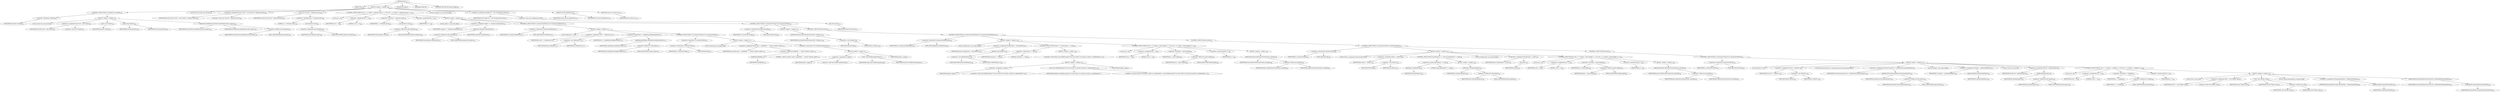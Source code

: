digraph "list" {  
"446" [label = <(METHOD,list)<SUB>260</SUB>> ]
"58" [label = <(PARAM,this)<SUB>260</SUB>> ]
"447" [label = <(BLOCK,&lt;empty&gt;,&lt;empty&gt;)<SUB>260</SUB>> ]
"448" [label = <(CONTROL_STRUCTURE,if (!checked),if (!checked))<SUB>261</SUB>> ]
"449" [label = <(&lt;operator&gt;.logicalNot,!checked)<SUB>261</SUB>> ]
"450" [label = <(IDENTIFIER,checked,!checked)<SUB>261</SUB>> ]
"451" [label = <(BLOCK,&lt;empty&gt;,&lt;empty&gt;)<SUB>261</SUB>> ]
"56" [label = <(LOCAL,Stack stk: java.util.Stack)> ]
"452" [label = <(&lt;operator&gt;.assignment,Stack stk = new Stack())<SUB>263</SUB>> ]
"453" [label = <(IDENTIFIER,stk,Stack stk = new Stack())<SUB>263</SUB>> ]
"454" [label = <(&lt;operator&gt;.alloc,new Stack())<SUB>263</SUB>> ]
"455" [label = <(&lt;init&gt;,new Stack())<SUB>263</SUB>> ]
"55" [label = <(IDENTIFIER,stk,new Stack())<SUB>263</SUB>> ]
"456" [label = <(push,stk.push(this))<SUB>264</SUB>> ]
"457" [label = <(IDENTIFIER,stk,stk.push(this))<SUB>264</SUB>> ]
"57" [label = <(IDENTIFIER,this,stk.push(this))<SUB>264</SUB>> ]
"458" [label = <(dieOnCircularReference,dieOnCircularReference(stk, project))<SUB>265</SUB>> ]
"59" [label = <(IDENTIFIER,this,dieOnCircularReference(stk, project))<SUB>265</SUB>> ]
"459" [label = <(IDENTIFIER,stk,dieOnCircularReference(stk, project))<SUB>265</SUB>> ]
"460" [label = <(&lt;operator&gt;.fieldAccess,this.project)<SUB>265</SUB>> ]
"461" [label = <(IDENTIFIER,this,dieOnCircularReference(stk, project))<SUB>265</SUB>> ]
"462" [label = <(FIELD_IDENTIFIER,project,project)<SUB>265</SUB>> ]
"61" [label = <(LOCAL,Vector result: java.util.Vector)> ]
"463" [label = <(&lt;operator&gt;.assignment,Vector result = new Vector(2 * elements.size()))<SUB>268</SUB>> ]
"464" [label = <(IDENTIFIER,result,Vector result = new Vector(2 * elements.size()))<SUB>268</SUB>> ]
"465" [label = <(&lt;operator&gt;.alloc,new Vector(2 * elements.size()))<SUB>268</SUB>> ]
"466" [label = <(&lt;init&gt;,new Vector(2 * elements.size()))<SUB>268</SUB>> ]
"60" [label = <(IDENTIFIER,result,new Vector(2 * elements.size()))<SUB>268</SUB>> ]
"467" [label = <(&lt;operator&gt;.multiplication,2 * elements.size())<SUB>268</SUB>> ]
"468" [label = <(LITERAL,2,2 * elements.size())<SUB>268</SUB>> ]
"469" [label = <(size,elements.size())<SUB>268</SUB>> ]
"470" [label = <(&lt;operator&gt;.fieldAccess,this.elements)<SUB>268</SUB>> ]
"471" [label = <(IDENTIFIER,this,elements.size())<SUB>268</SUB>> ]
"472" [label = <(FIELD_IDENTIFIER,elements,elements)<SUB>268</SUB>> ]
"473" [label = <(CONTROL_STRUCTURE,for (int i = 0; Some(i &lt; elements.size()); i++),for (int i = 0; Some(i &lt; elements.size()); i++))<SUB>269</SUB>> ]
"474" [label = <(LOCAL,int i: int)> ]
"475" [label = <(&lt;operator&gt;.assignment,int i = 0)<SUB>269</SUB>> ]
"476" [label = <(IDENTIFIER,i,int i = 0)<SUB>269</SUB>> ]
"477" [label = <(LITERAL,0,int i = 0)<SUB>269</SUB>> ]
"478" [label = <(&lt;operator&gt;.lessThan,i &lt; elements.size())<SUB>269</SUB>> ]
"479" [label = <(IDENTIFIER,i,i &lt; elements.size())<SUB>269</SUB>> ]
"480" [label = <(size,elements.size())<SUB>269</SUB>> ]
"481" [label = <(&lt;operator&gt;.fieldAccess,this.elements)<SUB>269</SUB>> ]
"482" [label = <(IDENTIFIER,this,elements.size())<SUB>269</SUB>> ]
"483" [label = <(FIELD_IDENTIFIER,elements,elements)<SUB>269</SUB>> ]
"484" [label = <(&lt;operator&gt;.postIncrement,i++)<SUB>269</SUB>> ]
"485" [label = <(IDENTIFIER,i,i++)<SUB>269</SUB>> ]
"486" [label = <(BLOCK,&lt;empty&gt;,&lt;empty&gt;)<SUB>269</SUB>> ]
"487" [label = <(LOCAL,Object o: java.lang.Object)> ]
"488" [label = <(&lt;operator&gt;.assignment,Object o = elements.elementAt(i))<SUB>270</SUB>> ]
"489" [label = <(IDENTIFIER,o,Object o = elements.elementAt(i))<SUB>270</SUB>> ]
"490" [label = <(elementAt,elements.elementAt(i))<SUB>270</SUB>> ]
"491" [label = <(&lt;operator&gt;.fieldAccess,this.elements)<SUB>270</SUB>> ]
"492" [label = <(IDENTIFIER,this,elements.elementAt(i))<SUB>270</SUB>> ]
"493" [label = <(FIELD_IDENTIFIER,elements,elements)<SUB>270</SUB>> ]
"494" [label = <(IDENTIFIER,i,elements.elementAt(i))<SUB>270</SUB>> ]
"495" [label = <(CONTROL_STRUCTURE,if (o instanceof Reference),if (o instanceof Reference))<SUB>271</SUB>> ]
"496" [label = <(&lt;operator&gt;.instanceOf,o instanceof Reference)<SUB>271</SUB>> ]
"497" [label = <(IDENTIFIER,o,o instanceof Reference)<SUB>271</SUB>> ]
"498" [label = <(TYPE_REF,Reference,Reference)<SUB>271</SUB>> ]
"499" [label = <(BLOCK,&lt;empty&gt;,&lt;empty&gt;)<SUB>271</SUB>> ]
"500" [label = <(LOCAL,Reference r: ANY)> ]
"501" [label = <(&lt;operator&gt;.assignment,ANY r = (Reference) o)<SUB>272</SUB>> ]
"502" [label = <(IDENTIFIER,r,ANY r = (Reference) o)<SUB>272</SUB>> ]
"503" [label = <(&lt;operator&gt;.cast,(Reference) o)<SUB>272</SUB>> ]
"504" [label = <(TYPE_REF,Reference,Reference)<SUB>272</SUB>> ]
"505" [label = <(IDENTIFIER,o,(Reference) o)<SUB>272</SUB>> ]
"506" [label = <(&lt;operator&gt;.assignment,o = getReferencedObject(project))<SUB>273</SUB>> ]
"507" [label = <(IDENTIFIER,o,o = getReferencedObject(project))<SUB>273</SUB>> ]
"508" [label = <(getReferencedObject,getReferencedObject(project))<SUB>273</SUB>> ]
"509" [label = <(IDENTIFIER,r,getReferencedObject(project))<SUB>273</SUB>> ]
"510" [label = <(&lt;operator&gt;.fieldAccess,this.project)<SUB>273</SUB>> ]
"511" [label = <(IDENTIFIER,this,getReferencedObject(project))<SUB>273</SUB>> ]
"512" [label = <(FIELD_IDENTIFIER,project,project)<SUB>273</SUB>> ]
"513" [label = <(CONTROL_STRUCTURE,if (!(o instanceof Path)),if (!(o instanceof Path)))<SUB>275</SUB>> ]
"514" [label = <(&lt;operator&gt;.logicalNot,!(o instanceof Path))<SUB>275</SUB>> ]
"515" [label = <(&lt;operator&gt;.instanceOf,o instanceof Path)<SUB>275</SUB>> ]
"516" [label = <(IDENTIFIER,o,o instanceof Path)<SUB>275</SUB>> ]
"517" [label = <(TYPE_REF,Path,Path)<SUB>275</SUB>> ]
"518" [label = <(BLOCK,&lt;empty&gt;,&lt;empty&gt;)<SUB>275</SUB>> ]
"519" [label = <(LOCAL,String msg: java.lang.String)> ]
"520" [label = <(&lt;operator&gt;.assignment,String msg = r.getRefId() + &quot; doesn\'t denote a path&quot;)<SUB>276</SUB>> ]
"521" [label = <(IDENTIFIER,msg,String msg = r.getRefId() + &quot; doesn\'t denote a path&quot;)<SUB>276</SUB>> ]
"522" [label = <(&lt;operator&gt;.addition,r.getRefId() + &quot; doesn\'t denote a path&quot;)<SUB>276</SUB>> ]
"523" [label = <(getRefId,getRefId())<SUB>276</SUB>> ]
"524" [label = <(IDENTIFIER,r,getRefId())<SUB>276</SUB>> ]
"525" [label = <(LITERAL,&quot; doesn\'t denote a path&quot;,r.getRefId() + &quot; doesn\'t denote a path&quot;)<SUB>276</SUB>> ]
"526" [label = <(&lt;operator&gt;.throw,throw new BuildException(msg);)<SUB>277</SUB>> ]
"527" [label = <(BLOCK,&lt;empty&gt;,&lt;empty&gt;)<SUB>277</SUB>> ]
"528" [label = <(&lt;operator&gt;.assignment,&lt;empty&gt;)> ]
"529" [label = <(IDENTIFIER,$obj7,&lt;empty&gt;)> ]
"530" [label = <(&lt;operator&gt;.alloc,new BuildException(msg))<SUB>277</SUB>> ]
"531" [label = <(&lt;init&gt;,new BuildException(msg))<SUB>277</SUB>> ]
"532" [label = <(IDENTIFIER,$obj7,new BuildException(msg))> ]
"533" [label = <(IDENTIFIER,msg,new BuildException(msg))<SUB>277</SUB>> ]
"534" [label = <(IDENTIFIER,$obj7,&lt;empty&gt;)> ]
"535" [label = <(CONTROL_STRUCTURE,if (o instanceof String),if (o instanceof String))<SUB>281</SUB>> ]
"536" [label = <(&lt;operator&gt;.instanceOf,o instanceof String)<SUB>281</SUB>> ]
"537" [label = <(IDENTIFIER,o,o instanceof String)<SUB>281</SUB>> ]
"538" [label = <(TYPE_REF,String,String)<SUB>281</SUB>> ]
"539" [label = <(BLOCK,&lt;empty&gt;,&lt;empty&gt;)<SUB>281</SUB>> ]
"540" [label = <(addUnlessPresent,addUnlessPresent(result, (String) o))<SUB>283</SUB>> ]
"541" [label = <(IDENTIFIER,result,addUnlessPresent(result, (String) o))<SUB>283</SUB>> ]
"542" [label = <(&lt;operator&gt;.cast,(String) o)<SUB>283</SUB>> ]
"543" [label = <(TYPE_REF,String,String)<SUB>283</SUB>> ]
"544" [label = <(IDENTIFIER,o,(String) o)<SUB>283</SUB>> ]
"545" [label = <(CONTROL_STRUCTURE,else,else)<SUB>284</SUB>> ]
"546" [label = <(CONTROL_STRUCTURE,if (o instanceof PathElement),if (o instanceof PathElement))<SUB>284</SUB>> ]
"547" [label = <(&lt;operator&gt;.instanceOf,o instanceof PathElement)<SUB>284</SUB>> ]
"548" [label = <(IDENTIFIER,o,o instanceof PathElement)<SUB>284</SUB>> ]
"549" [label = <(TYPE_REF,PathElement,PathElement)<SUB>284</SUB>> ]
"550" [label = <(BLOCK,&lt;empty&gt;,&lt;empty&gt;)<SUB>284</SUB>> ]
"551" [label = <(LOCAL,String[] parts: java.lang.String[])> ]
"552" [label = <(&lt;operator&gt;.assignment,String[] parts = this.getParts())<SUB>285</SUB>> ]
"553" [label = <(IDENTIFIER,parts,String[] parts = this.getParts())<SUB>285</SUB>> ]
"554" [label = <(getParts,this.getParts())<SUB>285</SUB>> ]
"555" [label = <(&lt;operator&gt;.cast,(PathElement) o)<SUB>285</SUB>> ]
"556" [label = <(TYPE_REF,PathElement,PathElement)<SUB>285</SUB>> ]
"557" [label = <(IDENTIFIER,o,(PathElement) o)<SUB>285</SUB>> ]
"558" [label = <(CONTROL_STRUCTURE,if (parts == null),if (parts == null))<SUB>286</SUB>> ]
"559" [label = <(&lt;operator&gt;.equals,parts == null)<SUB>286</SUB>> ]
"560" [label = <(IDENTIFIER,parts,parts == null)<SUB>286</SUB>> ]
"561" [label = <(LITERAL,null,parts == null)<SUB>286</SUB>> ]
"562" [label = <(BLOCK,&lt;empty&gt;,&lt;empty&gt;)<SUB>286</SUB>> ]
"563" [label = <(&lt;operator&gt;.throw,throw new BuildException(&quot;You must either set location or path on &lt;pathelement&gt;&quot;);)<SUB>287</SUB>> ]
"564" [label = <(BLOCK,&lt;empty&gt;,&lt;empty&gt;)<SUB>287</SUB>> ]
"565" [label = <(&lt;operator&gt;.assignment,&lt;empty&gt;)> ]
"566" [label = <(IDENTIFIER,$obj8,&lt;empty&gt;)> ]
"567" [label = <(&lt;operator&gt;.alloc,new BuildException(&quot;You must either set location or path on &lt;pathelement&gt;&quot;))<SUB>287</SUB>> ]
"568" [label = <(&lt;init&gt;,new BuildException(&quot;You must either set location or path on &lt;pathelement&gt;&quot;))<SUB>287</SUB>> ]
"569" [label = <(IDENTIFIER,$obj8,new BuildException(&quot;You must either set location or path on &lt;pathelement&gt;&quot;))> ]
"570" [label = <(LITERAL,&quot;You must either set location or path on &lt;pathelement&gt;&quot;,new BuildException(&quot;You must either set location or path on &lt;pathelement&gt;&quot;))<SUB>287</SUB>> ]
"571" [label = <(IDENTIFIER,$obj8,&lt;empty&gt;)> ]
"572" [label = <(CONTROL_STRUCTURE,for (int j = 0; Some(j &lt; parts.length); j++),for (int j = 0; Some(j &lt; parts.length); j++))<SUB>289</SUB>> ]
"573" [label = <(LOCAL,int j: int)> ]
"574" [label = <(&lt;operator&gt;.assignment,int j = 0)<SUB>289</SUB>> ]
"575" [label = <(IDENTIFIER,j,int j = 0)<SUB>289</SUB>> ]
"576" [label = <(LITERAL,0,int j = 0)<SUB>289</SUB>> ]
"577" [label = <(&lt;operator&gt;.lessThan,j &lt; parts.length)<SUB>289</SUB>> ]
"578" [label = <(IDENTIFIER,j,j &lt; parts.length)<SUB>289</SUB>> ]
"579" [label = <(&lt;operator&gt;.fieldAccess,parts.length)<SUB>289</SUB>> ]
"580" [label = <(IDENTIFIER,parts,j &lt; parts.length)<SUB>289</SUB>> ]
"581" [label = <(FIELD_IDENTIFIER,length,length)<SUB>289</SUB>> ]
"582" [label = <(&lt;operator&gt;.postIncrement,j++)<SUB>289</SUB>> ]
"583" [label = <(IDENTIFIER,j,j++)<SUB>289</SUB>> ]
"584" [label = <(BLOCK,&lt;empty&gt;,&lt;empty&gt;)<SUB>289</SUB>> ]
"585" [label = <(addUnlessPresent,addUnlessPresent(result, parts[j]))<SUB>290</SUB>> ]
"586" [label = <(IDENTIFIER,result,addUnlessPresent(result, parts[j]))<SUB>290</SUB>> ]
"587" [label = <(&lt;operator&gt;.indexAccess,parts[j])<SUB>290</SUB>> ]
"588" [label = <(IDENTIFIER,parts,addUnlessPresent(result, parts[j]))<SUB>290</SUB>> ]
"589" [label = <(IDENTIFIER,j,addUnlessPresent(result, parts[j]))<SUB>290</SUB>> ]
"590" [label = <(CONTROL_STRUCTURE,else,else)<SUB>292</SUB>> ]
"591" [label = <(CONTROL_STRUCTURE,if (o instanceof Path),if (o instanceof Path))<SUB>292</SUB>> ]
"592" [label = <(&lt;operator&gt;.instanceOf,o instanceof Path)<SUB>292</SUB>> ]
"593" [label = <(IDENTIFIER,o,o instanceof Path)<SUB>292</SUB>> ]
"594" [label = <(TYPE_REF,Path,Path)<SUB>292</SUB>> ]
"595" [label = <(BLOCK,&lt;empty&gt;,&lt;empty&gt;)<SUB>292</SUB>> ]
"596" [label = <(LOCAL,Path p: org.apache.tools.ant.types.Path)> ]
"597" [label = <(&lt;operator&gt;.assignment,Path p = (Path) o)<SUB>293</SUB>> ]
"598" [label = <(IDENTIFIER,p,Path p = (Path) o)<SUB>293</SUB>> ]
"599" [label = <(&lt;operator&gt;.cast,(Path) o)<SUB>293</SUB>> ]
"600" [label = <(TYPE_REF,Path,Path)<SUB>293</SUB>> ]
"601" [label = <(IDENTIFIER,o,(Path) o)<SUB>293</SUB>> ]
"602" [label = <(CONTROL_STRUCTURE,if (p.getProject() == null),if (p.getProject() == null))<SUB>294</SUB>> ]
"603" [label = <(&lt;operator&gt;.equals,p.getProject() == null)<SUB>294</SUB>> ]
"604" [label = <(getProject,p.getProject())<SUB>294</SUB>> ]
"605" [label = <(IDENTIFIER,p,p.getProject())<SUB>294</SUB>> ]
"606" [label = <(LITERAL,null,p.getProject() == null)<SUB>294</SUB>> ]
"607" [label = <(BLOCK,&lt;empty&gt;,&lt;empty&gt;)<SUB>294</SUB>> ]
"608" [label = <(setProject,setProject(project))<SUB>295</SUB>> ]
"609" [label = <(IDENTIFIER,p,setProject(project))<SUB>295</SUB>> ]
"610" [label = <(&lt;operator&gt;.fieldAccess,this.project)<SUB>295</SUB>> ]
"611" [label = <(IDENTIFIER,this,setProject(project))<SUB>295</SUB>> ]
"612" [label = <(FIELD_IDENTIFIER,project,project)<SUB>295</SUB>> ]
"613" [label = <(LOCAL,String[] parts: java.lang.String[])> ]
"614" [label = <(&lt;operator&gt;.assignment,String[] parts = p.list())<SUB>297</SUB>> ]
"615" [label = <(IDENTIFIER,parts,String[] parts = p.list())<SUB>297</SUB>> ]
"616" [label = <(list,p.list())<SUB>297</SUB>> ]
"617" [label = <(IDENTIFIER,p,p.list())<SUB>297</SUB>> ]
"618" [label = <(CONTROL_STRUCTURE,for (int j = 0; Some(j &lt; parts.length); j++),for (int j = 0; Some(j &lt; parts.length); j++))<SUB>298</SUB>> ]
"619" [label = <(LOCAL,int j: int)> ]
"620" [label = <(&lt;operator&gt;.assignment,int j = 0)<SUB>298</SUB>> ]
"621" [label = <(IDENTIFIER,j,int j = 0)<SUB>298</SUB>> ]
"622" [label = <(LITERAL,0,int j = 0)<SUB>298</SUB>> ]
"623" [label = <(&lt;operator&gt;.lessThan,j &lt; parts.length)<SUB>298</SUB>> ]
"624" [label = <(IDENTIFIER,j,j &lt; parts.length)<SUB>298</SUB>> ]
"625" [label = <(&lt;operator&gt;.fieldAccess,parts.length)<SUB>298</SUB>> ]
"626" [label = <(IDENTIFIER,parts,j &lt; parts.length)<SUB>298</SUB>> ]
"627" [label = <(FIELD_IDENTIFIER,length,length)<SUB>298</SUB>> ]
"628" [label = <(&lt;operator&gt;.postIncrement,j++)<SUB>298</SUB>> ]
"629" [label = <(IDENTIFIER,j,j++)<SUB>298</SUB>> ]
"630" [label = <(BLOCK,&lt;empty&gt;,&lt;empty&gt;)<SUB>298</SUB>> ]
"631" [label = <(addUnlessPresent,addUnlessPresent(result, parts[j]))<SUB>299</SUB>> ]
"632" [label = <(IDENTIFIER,result,addUnlessPresent(result, parts[j]))<SUB>299</SUB>> ]
"633" [label = <(&lt;operator&gt;.indexAccess,parts[j])<SUB>299</SUB>> ]
"634" [label = <(IDENTIFIER,parts,addUnlessPresent(result, parts[j]))<SUB>299</SUB>> ]
"635" [label = <(IDENTIFIER,j,addUnlessPresent(result, parts[j]))<SUB>299</SUB>> ]
"636" [label = <(CONTROL_STRUCTURE,else,else)<SUB>301</SUB>> ]
"637" [label = <(CONTROL_STRUCTURE,if (o instanceof FileSet),if (o instanceof FileSet))<SUB>301</SUB>> ]
"638" [label = <(&lt;operator&gt;.instanceOf,o instanceof FileSet)<SUB>301</SUB>> ]
"639" [label = <(IDENTIFIER,o,o instanceof FileSet)<SUB>301</SUB>> ]
"640" [label = <(TYPE_REF,FileSet,FileSet)<SUB>301</SUB>> ]
"641" [label = <(BLOCK,&lt;empty&gt;,&lt;empty&gt;)<SUB>301</SUB>> ]
"642" [label = <(LOCAL,FileSet fs: ANY)> ]
"643" [label = <(&lt;operator&gt;.assignment,ANY fs = (FileSet) o)<SUB>302</SUB>> ]
"644" [label = <(IDENTIFIER,fs,ANY fs = (FileSet) o)<SUB>302</SUB>> ]
"645" [label = <(&lt;operator&gt;.cast,(FileSet) o)<SUB>302</SUB>> ]
"646" [label = <(TYPE_REF,FileSet,FileSet)<SUB>302</SUB>> ]
"647" [label = <(IDENTIFIER,o,(FileSet) o)<SUB>302</SUB>> ]
"648" [label = <(LOCAL,DirectoryScanner ds: org.apache.tools.ant.DirectoryScanner)> ]
"649" [label = <(&lt;operator&gt;.assignment,DirectoryScanner ds = getDirectoryScanner(project))<SUB>303</SUB>> ]
"650" [label = <(IDENTIFIER,ds,DirectoryScanner ds = getDirectoryScanner(project))<SUB>303</SUB>> ]
"651" [label = <(getDirectoryScanner,getDirectoryScanner(project))<SUB>303</SUB>> ]
"652" [label = <(IDENTIFIER,fs,getDirectoryScanner(project))<SUB>303</SUB>> ]
"653" [label = <(&lt;operator&gt;.fieldAccess,this.project)<SUB>303</SUB>> ]
"654" [label = <(IDENTIFIER,this,getDirectoryScanner(project))<SUB>303</SUB>> ]
"655" [label = <(FIELD_IDENTIFIER,project,project)<SUB>303</SUB>> ]
"656" [label = <(LOCAL,String[] s: java.lang.String[])> ]
"657" [label = <(&lt;operator&gt;.assignment,String[] s = getIncludedFiles())<SUB>304</SUB>> ]
"658" [label = <(IDENTIFIER,s,String[] s = getIncludedFiles())<SUB>304</SUB>> ]
"659" [label = <(getIncludedFiles,getIncludedFiles())<SUB>304</SUB>> ]
"660" [label = <(IDENTIFIER,ds,getIncludedFiles())<SUB>304</SUB>> ]
"661" [label = <(LOCAL,File dir: java.io.File)> ]
"662" [label = <(&lt;operator&gt;.assignment,File dir = getDir(project))<SUB>305</SUB>> ]
"663" [label = <(IDENTIFIER,dir,File dir = getDir(project))<SUB>305</SUB>> ]
"664" [label = <(getDir,getDir(project))<SUB>305</SUB>> ]
"665" [label = <(IDENTIFIER,fs,getDir(project))<SUB>305</SUB>> ]
"666" [label = <(&lt;operator&gt;.fieldAccess,this.project)<SUB>305</SUB>> ]
"667" [label = <(IDENTIFIER,this,getDir(project))<SUB>305</SUB>> ]
"668" [label = <(FIELD_IDENTIFIER,project,project)<SUB>305</SUB>> ]
"669" [label = <(CONTROL_STRUCTURE,for (int j = 0; Some(j &lt; s.length); j++),for (int j = 0; Some(j &lt; s.length); j++))<SUB>306</SUB>> ]
"670" [label = <(LOCAL,int j: int)> ]
"671" [label = <(&lt;operator&gt;.assignment,int j = 0)<SUB>306</SUB>> ]
"672" [label = <(IDENTIFIER,j,int j = 0)<SUB>306</SUB>> ]
"673" [label = <(LITERAL,0,int j = 0)<SUB>306</SUB>> ]
"674" [label = <(&lt;operator&gt;.lessThan,j &lt; s.length)<SUB>306</SUB>> ]
"675" [label = <(IDENTIFIER,j,j &lt; s.length)<SUB>306</SUB>> ]
"676" [label = <(&lt;operator&gt;.fieldAccess,s.length)<SUB>306</SUB>> ]
"677" [label = <(IDENTIFIER,s,j &lt; s.length)<SUB>306</SUB>> ]
"678" [label = <(FIELD_IDENTIFIER,length,length)<SUB>306</SUB>> ]
"679" [label = <(&lt;operator&gt;.postIncrement,j++)<SUB>306</SUB>> ]
"680" [label = <(IDENTIFIER,j,j++)<SUB>306</SUB>> ]
"681" [label = <(BLOCK,&lt;empty&gt;,&lt;empty&gt;)<SUB>306</SUB>> ]
"63" [label = <(LOCAL,File f: java.io.File)> ]
"682" [label = <(&lt;operator&gt;.assignment,File f = new File(dir, s[j]))<SUB>307</SUB>> ]
"683" [label = <(IDENTIFIER,f,File f = new File(dir, s[j]))<SUB>307</SUB>> ]
"684" [label = <(&lt;operator&gt;.alloc,new File(dir, s[j]))<SUB>307</SUB>> ]
"685" [label = <(&lt;init&gt;,new File(dir, s[j]))<SUB>307</SUB>> ]
"62" [label = <(IDENTIFIER,f,new File(dir, s[j]))<SUB>307</SUB>> ]
"686" [label = <(IDENTIFIER,dir,new File(dir, s[j]))<SUB>307</SUB>> ]
"687" [label = <(&lt;operator&gt;.indexAccess,s[j])<SUB>307</SUB>> ]
"688" [label = <(IDENTIFIER,s,new File(dir, s[j]))<SUB>307</SUB>> ]
"689" [label = <(IDENTIFIER,j,new File(dir, s[j]))<SUB>307</SUB>> ]
"690" [label = <(LOCAL,String absolutePath: java.lang.String)> ]
"691" [label = <(&lt;operator&gt;.assignment,String absolutePath = f.getAbsolutePath())<SUB>308</SUB>> ]
"692" [label = <(IDENTIFIER,absolutePath,String absolutePath = f.getAbsolutePath())<SUB>308</SUB>> ]
"693" [label = <(getAbsolutePath,f.getAbsolutePath())<SUB>308</SUB>> ]
"694" [label = <(IDENTIFIER,f,f.getAbsolutePath())<SUB>308</SUB>> ]
"695" [label = <(addUnlessPresent,addUnlessPresent(result, translateFile(absolutePath)))<SUB>309</SUB>> ]
"696" [label = <(IDENTIFIER,result,addUnlessPresent(result, translateFile(absolutePath)))<SUB>309</SUB>> ]
"697" [label = <(translateFile,translateFile(absolutePath))<SUB>309</SUB>> ]
"698" [label = <(IDENTIFIER,absolutePath,translateFile(absolutePath))<SUB>309</SUB>> ]
"699" [label = <(LOCAL,String[] res: java.lang.String[])> ]
"700" [label = <(&lt;operator&gt;.assignment,String[] res = new String[result.size()])<SUB>313</SUB>> ]
"701" [label = <(IDENTIFIER,res,String[] res = new String[result.size()])<SUB>313</SUB>> ]
"702" [label = <(&lt;operator&gt;.alloc,new String[result.size()])> ]
"703" [label = <(size,result.size())<SUB>313</SUB>> ]
"704" [label = <(IDENTIFIER,result,result.size())<SUB>313</SUB>> ]
"705" [label = <(copyInto,result.copyInto(res))<SUB>314</SUB>> ]
"706" [label = <(IDENTIFIER,result,result.copyInto(res))<SUB>314</SUB>> ]
"707" [label = <(IDENTIFIER,res,result.copyInto(res))<SUB>314</SUB>> ]
"708" [label = <(RETURN,return res;,return res;)<SUB>315</SUB>> ]
"709" [label = <(IDENTIFIER,res,return res;)<SUB>315</SUB>> ]
"710" [label = <(MODIFIER,PUBLIC)> ]
"711" [label = <(MODIFIER,VIRTUAL)> ]
"712" [label = <(METHOD_RETURN,java.lang.String[])<SUB>260</SUB>> ]
  "446" -> "58" 
  "446" -> "447" 
  "446" -> "710" 
  "446" -> "711" 
  "446" -> "712" 
  "447" -> "448" 
  "447" -> "61" 
  "447" -> "463" 
  "447" -> "466" 
  "447" -> "473" 
  "447" -> "699" 
  "447" -> "700" 
  "447" -> "705" 
  "447" -> "708" 
  "448" -> "449" 
  "448" -> "451" 
  "449" -> "450" 
  "451" -> "56" 
  "451" -> "452" 
  "451" -> "455" 
  "451" -> "456" 
  "451" -> "458" 
  "452" -> "453" 
  "452" -> "454" 
  "455" -> "55" 
  "456" -> "457" 
  "456" -> "57" 
  "458" -> "59" 
  "458" -> "459" 
  "458" -> "460" 
  "460" -> "461" 
  "460" -> "462" 
  "463" -> "464" 
  "463" -> "465" 
  "466" -> "60" 
  "466" -> "467" 
  "467" -> "468" 
  "467" -> "469" 
  "469" -> "470" 
  "470" -> "471" 
  "470" -> "472" 
  "473" -> "474" 
  "473" -> "475" 
  "473" -> "478" 
  "473" -> "484" 
  "473" -> "486" 
  "475" -> "476" 
  "475" -> "477" 
  "478" -> "479" 
  "478" -> "480" 
  "480" -> "481" 
  "481" -> "482" 
  "481" -> "483" 
  "484" -> "485" 
  "486" -> "487" 
  "486" -> "488" 
  "486" -> "495" 
  "486" -> "535" 
  "488" -> "489" 
  "488" -> "490" 
  "490" -> "491" 
  "490" -> "494" 
  "491" -> "492" 
  "491" -> "493" 
  "495" -> "496" 
  "495" -> "499" 
  "496" -> "497" 
  "496" -> "498" 
  "499" -> "500" 
  "499" -> "501" 
  "499" -> "506" 
  "499" -> "513" 
  "501" -> "502" 
  "501" -> "503" 
  "503" -> "504" 
  "503" -> "505" 
  "506" -> "507" 
  "506" -> "508" 
  "508" -> "509" 
  "508" -> "510" 
  "510" -> "511" 
  "510" -> "512" 
  "513" -> "514" 
  "513" -> "518" 
  "514" -> "515" 
  "515" -> "516" 
  "515" -> "517" 
  "518" -> "519" 
  "518" -> "520" 
  "518" -> "526" 
  "520" -> "521" 
  "520" -> "522" 
  "522" -> "523" 
  "522" -> "525" 
  "523" -> "524" 
  "526" -> "527" 
  "527" -> "528" 
  "527" -> "531" 
  "527" -> "534" 
  "528" -> "529" 
  "528" -> "530" 
  "531" -> "532" 
  "531" -> "533" 
  "535" -> "536" 
  "535" -> "539" 
  "535" -> "545" 
  "536" -> "537" 
  "536" -> "538" 
  "539" -> "540" 
  "540" -> "541" 
  "540" -> "542" 
  "542" -> "543" 
  "542" -> "544" 
  "545" -> "546" 
  "546" -> "547" 
  "546" -> "550" 
  "546" -> "590" 
  "547" -> "548" 
  "547" -> "549" 
  "550" -> "551" 
  "550" -> "552" 
  "550" -> "558" 
  "550" -> "572" 
  "552" -> "553" 
  "552" -> "554" 
  "554" -> "555" 
  "555" -> "556" 
  "555" -> "557" 
  "558" -> "559" 
  "558" -> "562" 
  "559" -> "560" 
  "559" -> "561" 
  "562" -> "563" 
  "563" -> "564" 
  "564" -> "565" 
  "564" -> "568" 
  "564" -> "571" 
  "565" -> "566" 
  "565" -> "567" 
  "568" -> "569" 
  "568" -> "570" 
  "572" -> "573" 
  "572" -> "574" 
  "572" -> "577" 
  "572" -> "582" 
  "572" -> "584" 
  "574" -> "575" 
  "574" -> "576" 
  "577" -> "578" 
  "577" -> "579" 
  "579" -> "580" 
  "579" -> "581" 
  "582" -> "583" 
  "584" -> "585" 
  "585" -> "586" 
  "585" -> "587" 
  "587" -> "588" 
  "587" -> "589" 
  "590" -> "591" 
  "591" -> "592" 
  "591" -> "595" 
  "591" -> "636" 
  "592" -> "593" 
  "592" -> "594" 
  "595" -> "596" 
  "595" -> "597" 
  "595" -> "602" 
  "595" -> "613" 
  "595" -> "614" 
  "595" -> "618" 
  "597" -> "598" 
  "597" -> "599" 
  "599" -> "600" 
  "599" -> "601" 
  "602" -> "603" 
  "602" -> "607" 
  "603" -> "604" 
  "603" -> "606" 
  "604" -> "605" 
  "607" -> "608" 
  "608" -> "609" 
  "608" -> "610" 
  "610" -> "611" 
  "610" -> "612" 
  "614" -> "615" 
  "614" -> "616" 
  "616" -> "617" 
  "618" -> "619" 
  "618" -> "620" 
  "618" -> "623" 
  "618" -> "628" 
  "618" -> "630" 
  "620" -> "621" 
  "620" -> "622" 
  "623" -> "624" 
  "623" -> "625" 
  "625" -> "626" 
  "625" -> "627" 
  "628" -> "629" 
  "630" -> "631" 
  "631" -> "632" 
  "631" -> "633" 
  "633" -> "634" 
  "633" -> "635" 
  "636" -> "637" 
  "637" -> "638" 
  "637" -> "641" 
  "638" -> "639" 
  "638" -> "640" 
  "641" -> "642" 
  "641" -> "643" 
  "641" -> "648" 
  "641" -> "649" 
  "641" -> "656" 
  "641" -> "657" 
  "641" -> "661" 
  "641" -> "662" 
  "641" -> "669" 
  "643" -> "644" 
  "643" -> "645" 
  "645" -> "646" 
  "645" -> "647" 
  "649" -> "650" 
  "649" -> "651" 
  "651" -> "652" 
  "651" -> "653" 
  "653" -> "654" 
  "653" -> "655" 
  "657" -> "658" 
  "657" -> "659" 
  "659" -> "660" 
  "662" -> "663" 
  "662" -> "664" 
  "664" -> "665" 
  "664" -> "666" 
  "666" -> "667" 
  "666" -> "668" 
  "669" -> "670" 
  "669" -> "671" 
  "669" -> "674" 
  "669" -> "679" 
  "669" -> "681" 
  "671" -> "672" 
  "671" -> "673" 
  "674" -> "675" 
  "674" -> "676" 
  "676" -> "677" 
  "676" -> "678" 
  "679" -> "680" 
  "681" -> "63" 
  "681" -> "682" 
  "681" -> "685" 
  "681" -> "690" 
  "681" -> "691" 
  "681" -> "695" 
  "682" -> "683" 
  "682" -> "684" 
  "685" -> "62" 
  "685" -> "686" 
  "685" -> "687" 
  "687" -> "688" 
  "687" -> "689" 
  "691" -> "692" 
  "691" -> "693" 
  "693" -> "694" 
  "695" -> "696" 
  "695" -> "697" 
  "697" -> "698" 
  "700" -> "701" 
  "700" -> "702" 
  "702" -> "703" 
  "703" -> "704" 
  "705" -> "706" 
  "705" -> "707" 
  "708" -> "709" 
}
